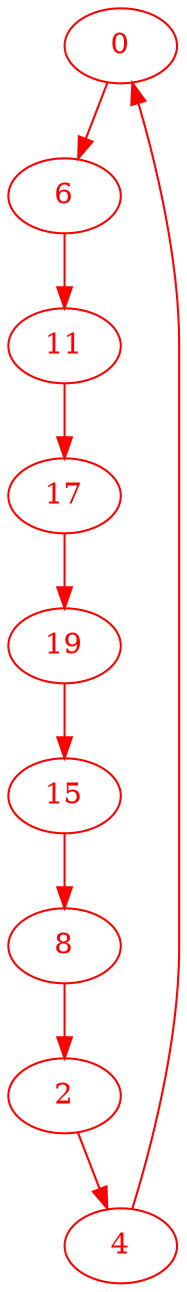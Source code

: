 digraph g{
node [color = red, fontcolor=red]; 0 2 4 6 8 11 15 17 19 ;
0 -> 6 [color=red] ;
2 -> 4 [color=red] ;
4 -> 0 [color=red] ;
6 -> 11 [color=red] ;
8 -> 2 [color=red] ;
11 -> 17 [color=red] ;
15 -> 8 [color=red] ;
17 -> 19 [color=red] ;
19 -> 15 [color=red] ;
}